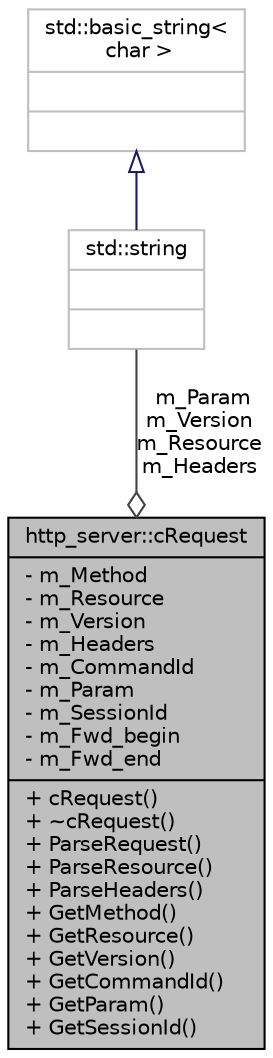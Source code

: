 digraph G
{
  edge [fontname="Helvetica",fontsize="10",labelfontname="Helvetica",labelfontsize="10"];
  node [fontname="Helvetica",fontsize="10",shape=record];
  Node1 [label="{http_server::cRequest\n|- m_Method\l- m_Resource\l- m_Version\l- m_Headers\l- m_CommandId\l- m_Param\l- m_SessionId\l- m_Fwd_begin\l- m_Fwd_end\l|+ cRequest()\l+ ~cRequest()\l+ ParseRequest()\l+ ParseResource()\l+ ParseHeaders()\l+ GetMethod()\l+ GetResource()\l+ GetVersion()\l+ GetCommandId()\l+ GetParam()\l+ GetSessionId()\l}",height=0.2,width=0.4,color="black", fillcolor="grey75", style="filled" fontcolor="black"];
  Node2 -> Node1 [color="grey25",fontsize="10",style="solid",label=" m_Param\nm_Version\nm_Resource\nm_Headers" ,arrowhead="odiamond",fontname="Helvetica"];
  Node2 [label="{std::string\n||}",height=0.2,width=0.4,color="grey75", fillcolor="white", style="filled",tooltip="STL class."];
  Node3 -> Node2 [dir="back",color="midnightblue",fontsize="10",style="solid",arrowtail="onormal",fontname="Helvetica"];
  Node3 [label="{std::basic_string\<\l char \>\n||}",height=0.2,width=0.4,color="grey75", fillcolor="white", style="filled",tooltip="STL class."];
}
